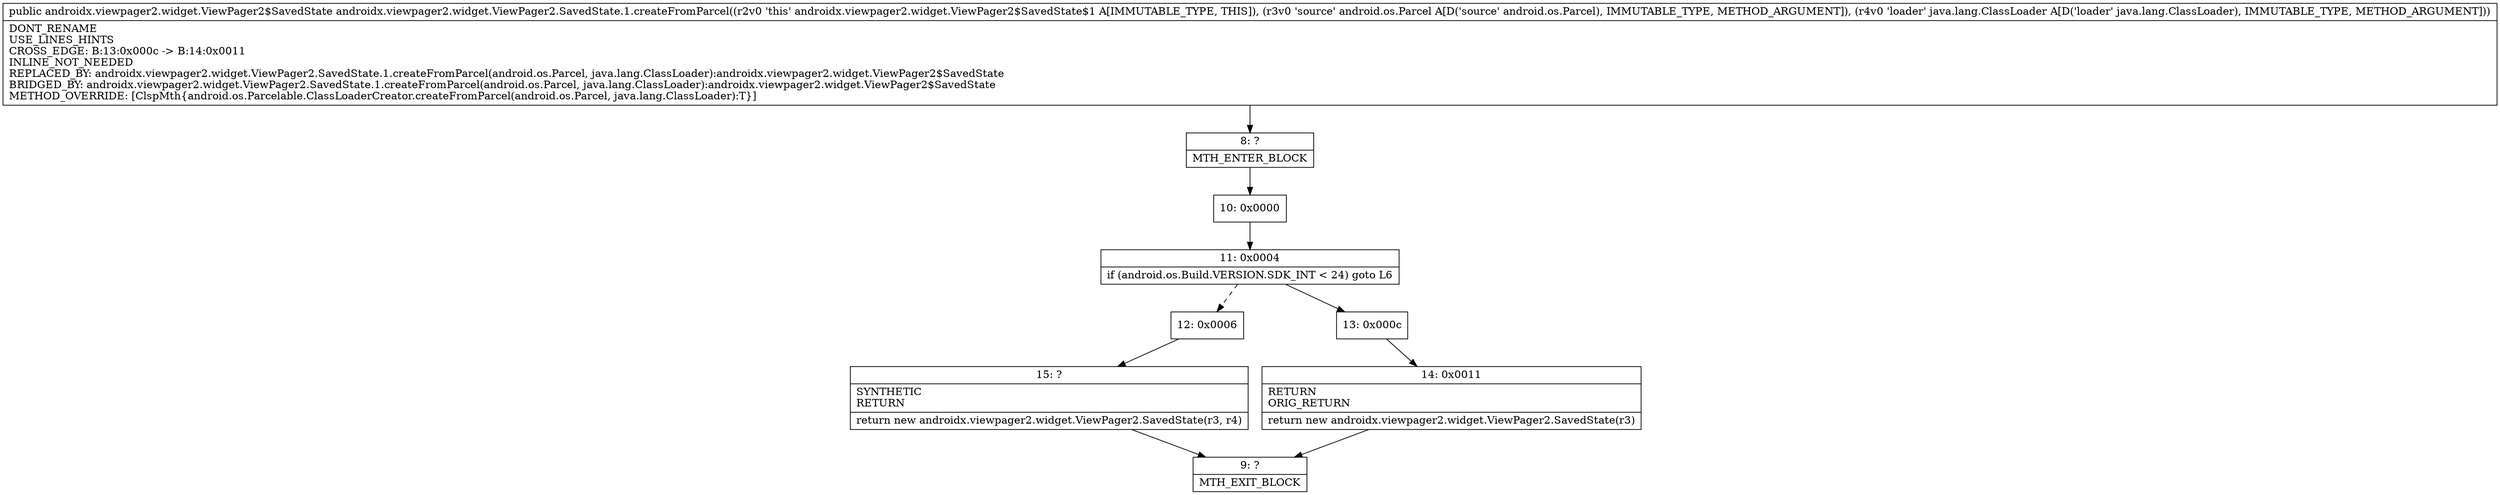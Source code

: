 digraph "CFG forandroidx.viewpager2.widget.ViewPager2.SavedState.1.createFromParcel(Landroid\/os\/Parcel;Ljava\/lang\/ClassLoader;)Landroidx\/viewpager2\/widget\/ViewPager2$SavedState;" {
Node_8 [shape=record,label="{8\:\ ?|MTH_ENTER_BLOCK\l}"];
Node_10 [shape=record,label="{10\:\ 0x0000}"];
Node_11 [shape=record,label="{11\:\ 0x0004|if (android.os.Build.VERSION.SDK_INT \< 24) goto L6\l}"];
Node_12 [shape=record,label="{12\:\ 0x0006}"];
Node_15 [shape=record,label="{15\:\ ?|SYNTHETIC\lRETURN\l|return new androidx.viewpager2.widget.ViewPager2.SavedState(r3, r4)\l}"];
Node_9 [shape=record,label="{9\:\ ?|MTH_EXIT_BLOCK\l}"];
Node_13 [shape=record,label="{13\:\ 0x000c}"];
Node_14 [shape=record,label="{14\:\ 0x0011|RETURN\lORIG_RETURN\l|return new androidx.viewpager2.widget.ViewPager2.SavedState(r3)\l}"];
MethodNode[shape=record,label="{public androidx.viewpager2.widget.ViewPager2$SavedState androidx.viewpager2.widget.ViewPager2.SavedState.1.createFromParcel((r2v0 'this' androidx.viewpager2.widget.ViewPager2$SavedState$1 A[IMMUTABLE_TYPE, THIS]), (r3v0 'source' android.os.Parcel A[D('source' android.os.Parcel), IMMUTABLE_TYPE, METHOD_ARGUMENT]), (r4v0 'loader' java.lang.ClassLoader A[D('loader' java.lang.ClassLoader), IMMUTABLE_TYPE, METHOD_ARGUMENT]))  | DONT_RENAME\lUSE_LINES_HINTS\lCROSS_EDGE: B:13:0x000c \-\> B:14:0x0011\lINLINE_NOT_NEEDED\lREPLACED_BY: androidx.viewpager2.widget.ViewPager2.SavedState.1.createFromParcel(android.os.Parcel, java.lang.ClassLoader):androidx.viewpager2.widget.ViewPager2$SavedState\lBRIDGED_BY: androidx.viewpager2.widget.ViewPager2.SavedState.1.createFromParcel(android.os.Parcel, java.lang.ClassLoader):androidx.viewpager2.widget.ViewPager2$SavedState\lMETHOD_OVERRIDE: [ClspMth\{android.os.Parcelable.ClassLoaderCreator.createFromParcel(android.os.Parcel, java.lang.ClassLoader):T\}]\l}"];
MethodNode -> Node_8;Node_8 -> Node_10;
Node_10 -> Node_11;
Node_11 -> Node_12[style=dashed];
Node_11 -> Node_13;
Node_12 -> Node_15;
Node_15 -> Node_9;
Node_13 -> Node_14;
Node_14 -> Node_9;
}

